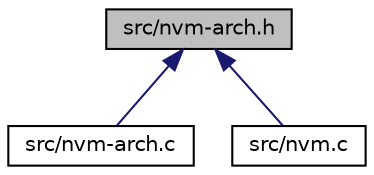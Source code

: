 digraph "src/nvm-arch.h"
{
  edge [fontname="Helvetica",fontsize="10",labelfontname="Helvetica",labelfontsize="10"];
  node [fontname="Helvetica",fontsize="10",shape=record];
  Node3 [label="src/nvm-arch.h",height=0.2,width=0.4,color="black", fillcolor="grey75", style="filled", fontcolor="black"];
  Node3 -> Node4 [dir="back",color="midnightblue",fontsize="10",style="solid",fontname="Helvetica"];
  Node4 [label="src/nvm-arch.c",height=0.2,width=0.4,color="black", fillcolor="white", style="filled",URL="$nvm-arch_8c.html",tooltip="Implementation of the architecture specific NVM device interface. "];
  Node3 -> Node5 [dir="back",color="midnightblue",fontsize="10",style="solid",fontname="Helvetica"];
  Node5 [label="src/nvm.c",height=0.2,width=0.4,color="black", fillcolor="white", style="filled",URL="$nvm_8c.html",tooltip="Implementation of the hardware independent NVM device interface. "];
}
